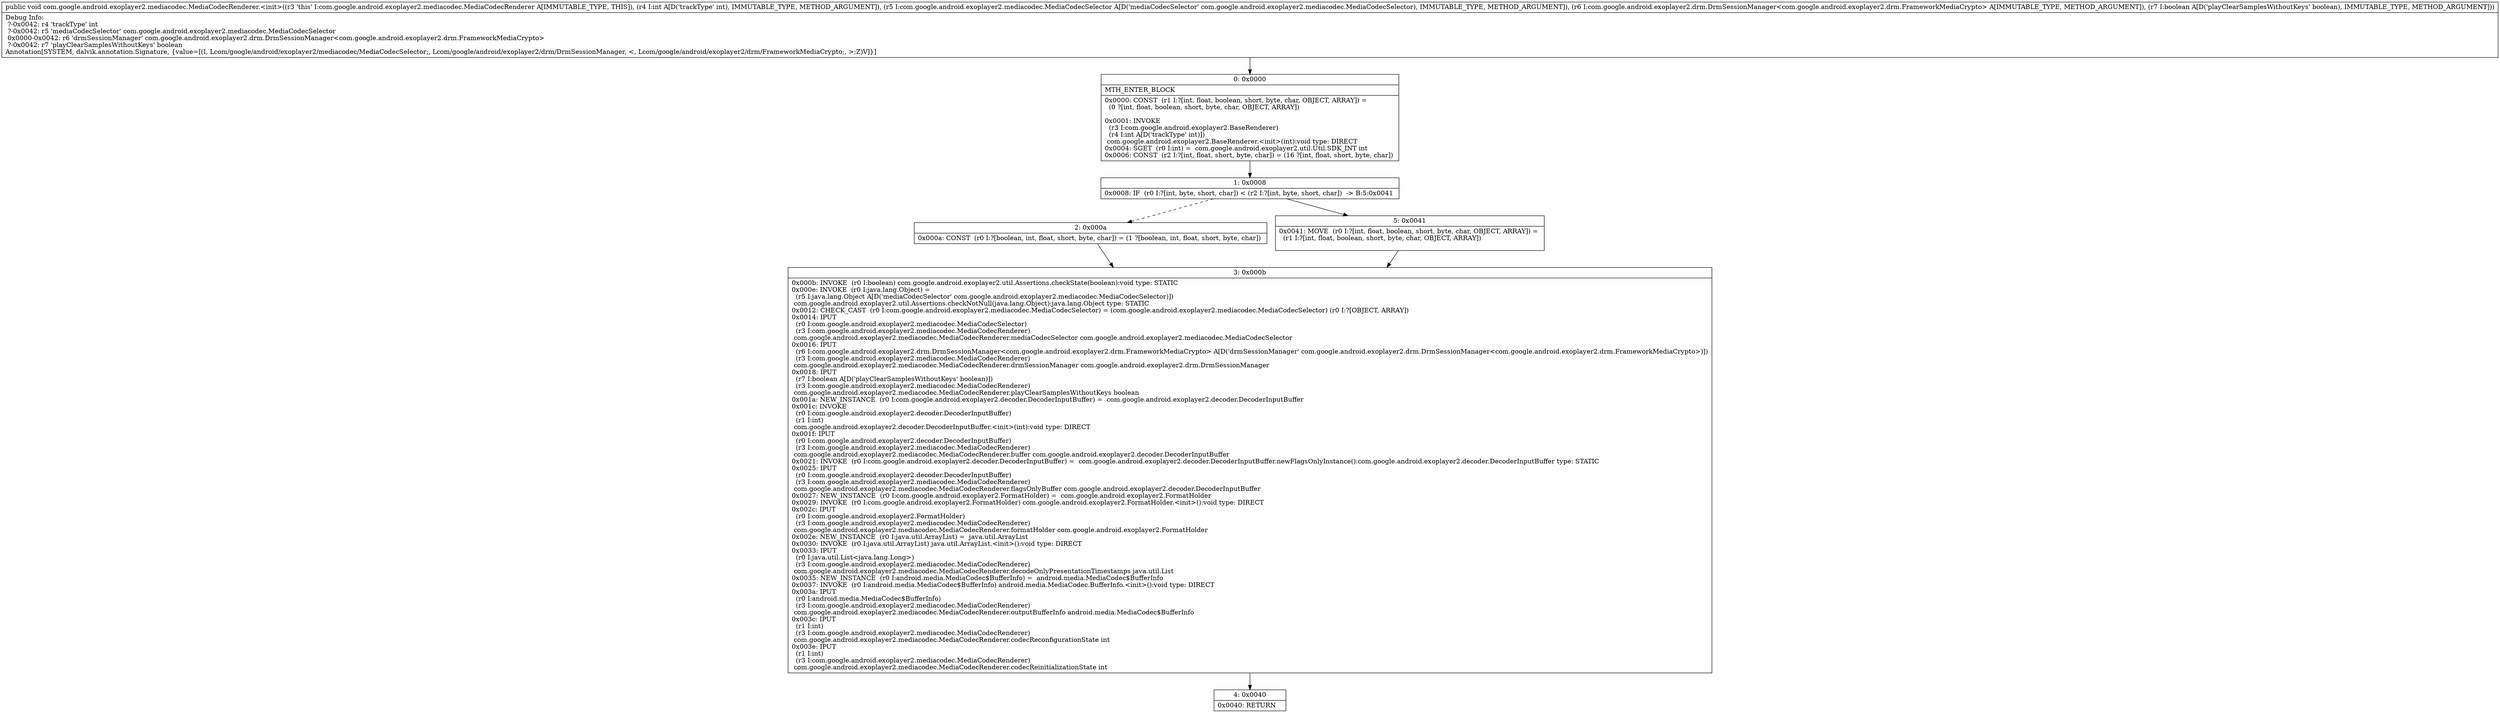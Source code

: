 digraph "CFG forcom.google.android.exoplayer2.mediacodec.MediaCodecRenderer.\<init\>(ILcom\/google\/android\/exoplayer2\/mediacodec\/MediaCodecSelector;Lcom\/google\/android\/exoplayer2\/drm\/DrmSessionManager;Z)V" {
Node_0 [shape=record,label="{0\:\ 0x0000|MTH_ENTER_BLOCK\l|0x0000: CONST  (r1 I:?[int, float, boolean, short, byte, char, OBJECT, ARRAY]) = \l  (0 ?[int, float, boolean, short, byte, char, OBJECT, ARRAY])\l \l0x0001: INVOKE  \l  (r3 I:com.google.android.exoplayer2.BaseRenderer)\l  (r4 I:int A[D('trackType' int)])\l com.google.android.exoplayer2.BaseRenderer.\<init\>(int):void type: DIRECT \l0x0004: SGET  (r0 I:int) =  com.google.android.exoplayer2.util.Util.SDK_INT int \l0x0006: CONST  (r2 I:?[int, float, short, byte, char]) = (16 ?[int, float, short, byte, char]) \l}"];
Node_1 [shape=record,label="{1\:\ 0x0008|0x0008: IF  (r0 I:?[int, byte, short, char]) \< (r2 I:?[int, byte, short, char])  \-\> B:5:0x0041 \l}"];
Node_2 [shape=record,label="{2\:\ 0x000a|0x000a: CONST  (r0 I:?[boolean, int, float, short, byte, char]) = (1 ?[boolean, int, float, short, byte, char]) \l}"];
Node_3 [shape=record,label="{3\:\ 0x000b|0x000b: INVOKE  (r0 I:boolean) com.google.android.exoplayer2.util.Assertions.checkState(boolean):void type: STATIC \l0x000e: INVOKE  (r0 I:java.lang.Object) = \l  (r5 I:java.lang.Object A[D('mediaCodecSelector' com.google.android.exoplayer2.mediacodec.MediaCodecSelector)])\l com.google.android.exoplayer2.util.Assertions.checkNotNull(java.lang.Object):java.lang.Object type: STATIC \l0x0012: CHECK_CAST  (r0 I:com.google.android.exoplayer2.mediacodec.MediaCodecSelector) = (com.google.android.exoplayer2.mediacodec.MediaCodecSelector) (r0 I:?[OBJECT, ARRAY]) \l0x0014: IPUT  \l  (r0 I:com.google.android.exoplayer2.mediacodec.MediaCodecSelector)\l  (r3 I:com.google.android.exoplayer2.mediacodec.MediaCodecRenderer)\l com.google.android.exoplayer2.mediacodec.MediaCodecRenderer.mediaCodecSelector com.google.android.exoplayer2.mediacodec.MediaCodecSelector \l0x0016: IPUT  \l  (r6 I:com.google.android.exoplayer2.drm.DrmSessionManager\<com.google.android.exoplayer2.drm.FrameworkMediaCrypto\> A[D('drmSessionManager' com.google.android.exoplayer2.drm.DrmSessionManager\<com.google.android.exoplayer2.drm.FrameworkMediaCrypto\>)])\l  (r3 I:com.google.android.exoplayer2.mediacodec.MediaCodecRenderer)\l com.google.android.exoplayer2.mediacodec.MediaCodecRenderer.drmSessionManager com.google.android.exoplayer2.drm.DrmSessionManager \l0x0018: IPUT  \l  (r7 I:boolean A[D('playClearSamplesWithoutKeys' boolean)])\l  (r3 I:com.google.android.exoplayer2.mediacodec.MediaCodecRenderer)\l com.google.android.exoplayer2.mediacodec.MediaCodecRenderer.playClearSamplesWithoutKeys boolean \l0x001a: NEW_INSTANCE  (r0 I:com.google.android.exoplayer2.decoder.DecoderInputBuffer) =  com.google.android.exoplayer2.decoder.DecoderInputBuffer \l0x001c: INVOKE  \l  (r0 I:com.google.android.exoplayer2.decoder.DecoderInputBuffer)\l  (r1 I:int)\l com.google.android.exoplayer2.decoder.DecoderInputBuffer.\<init\>(int):void type: DIRECT \l0x001f: IPUT  \l  (r0 I:com.google.android.exoplayer2.decoder.DecoderInputBuffer)\l  (r3 I:com.google.android.exoplayer2.mediacodec.MediaCodecRenderer)\l com.google.android.exoplayer2.mediacodec.MediaCodecRenderer.buffer com.google.android.exoplayer2.decoder.DecoderInputBuffer \l0x0021: INVOKE  (r0 I:com.google.android.exoplayer2.decoder.DecoderInputBuffer) =  com.google.android.exoplayer2.decoder.DecoderInputBuffer.newFlagsOnlyInstance():com.google.android.exoplayer2.decoder.DecoderInputBuffer type: STATIC \l0x0025: IPUT  \l  (r0 I:com.google.android.exoplayer2.decoder.DecoderInputBuffer)\l  (r3 I:com.google.android.exoplayer2.mediacodec.MediaCodecRenderer)\l com.google.android.exoplayer2.mediacodec.MediaCodecRenderer.flagsOnlyBuffer com.google.android.exoplayer2.decoder.DecoderInputBuffer \l0x0027: NEW_INSTANCE  (r0 I:com.google.android.exoplayer2.FormatHolder) =  com.google.android.exoplayer2.FormatHolder \l0x0029: INVOKE  (r0 I:com.google.android.exoplayer2.FormatHolder) com.google.android.exoplayer2.FormatHolder.\<init\>():void type: DIRECT \l0x002c: IPUT  \l  (r0 I:com.google.android.exoplayer2.FormatHolder)\l  (r3 I:com.google.android.exoplayer2.mediacodec.MediaCodecRenderer)\l com.google.android.exoplayer2.mediacodec.MediaCodecRenderer.formatHolder com.google.android.exoplayer2.FormatHolder \l0x002e: NEW_INSTANCE  (r0 I:java.util.ArrayList) =  java.util.ArrayList \l0x0030: INVOKE  (r0 I:java.util.ArrayList) java.util.ArrayList.\<init\>():void type: DIRECT \l0x0033: IPUT  \l  (r0 I:java.util.List\<java.lang.Long\>)\l  (r3 I:com.google.android.exoplayer2.mediacodec.MediaCodecRenderer)\l com.google.android.exoplayer2.mediacodec.MediaCodecRenderer.decodeOnlyPresentationTimestamps java.util.List \l0x0035: NEW_INSTANCE  (r0 I:android.media.MediaCodec$BufferInfo) =  android.media.MediaCodec$BufferInfo \l0x0037: INVOKE  (r0 I:android.media.MediaCodec$BufferInfo) android.media.MediaCodec.BufferInfo.\<init\>():void type: DIRECT \l0x003a: IPUT  \l  (r0 I:android.media.MediaCodec$BufferInfo)\l  (r3 I:com.google.android.exoplayer2.mediacodec.MediaCodecRenderer)\l com.google.android.exoplayer2.mediacodec.MediaCodecRenderer.outputBufferInfo android.media.MediaCodec$BufferInfo \l0x003c: IPUT  \l  (r1 I:int)\l  (r3 I:com.google.android.exoplayer2.mediacodec.MediaCodecRenderer)\l com.google.android.exoplayer2.mediacodec.MediaCodecRenderer.codecReconfigurationState int \l0x003e: IPUT  \l  (r1 I:int)\l  (r3 I:com.google.android.exoplayer2.mediacodec.MediaCodecRenderer)\l com.google.android.exoplayer2.mediacodec.MediaCodecRenderer.codecReinitializationState int \l}"];
Node_4 [shape=record,label="{4\:\ 0x0040|0x0040: RETURN   \l}"];
Node_5 [shape=record,label="{5\:\ 0x0041|0x0041: MOVE  (r0 I:?[int, float, boolean, short, byte, char, OBJECT, ARRAY]) = \l  (r1 I:?[int, float, boolean, short, byte, char, OBJECT, ARRAY])\l \l}"];
MethodNode[shape=record,label="{public void com.google.android.exoplayer2.mediacodec.MediaCodecRenderer.\<init\>((r3 'this' I:com.google.android.exoplayer2.mediacodec.MediaCodecRenderer A[IMMUTABLE_TYPE, THIS]), (r4 I:int A[D('trackType' int), IMMUTABLE_TYPE, METHOD_ARGUMENT]), (r5 I:com.google.android.exoplayer2.mediacodec.MediaCodecSelector A[D('mediaCodecSelector' com.google.android.exoplayer2.mediacodec.MediaCodecSelector), IMMUTABLE_TYPE, METHOD_ARGUMENT]), (r6 I:com.google.android.exoplayer2.drm.DrmSessionManager\<com.google.android.exoplayer2.drm.FrameworkMediaCrypto\> A[IMMUTABLE_TYPE, METHOD_ARGUMENT]), (r7 I:boolean A[D('playClearSamplesWithoutKeys' boolean), IMMUTABLE_TYPE, METHOD_ARGUMENT]))  | Debug Info:\l  ?\-0x0042: r4 'trackType' int\l  ?\-0x0042: r5 'mediaCodecSelector' com.google.android.exoplayer2.mediacodec.MediaCodecSelector\l  0x0000\-0x0042: r6 'drmSessionManager' com.google.android.exoplayer2.drm.DrmSessionManager\<com.google.android.exoplayer2.drm.FrameworkMediaCrypto\>\l  ?\-0x0042: r7 'playClearSamplesWithoutKeys' boolean\lAnnotation[SYSTEM, dalvik.annotation.Signature, \{value=[(I, Lcom\/google\/android\/exoplayer2\/mediacodec\/MediaCodecSelector;, Lcom\/google\/android\/exoplayer2\/drm\/DrmSessionManager, \<, Lcom\/google\/android\/exoplayer2\/drm\/FrameworkMediaCrypto;, \>;Z)V]\}]\l}"];
MethodNode -> Node_0;
Node_0 -> Node_1;
Node_1 -> Node_2[style=dashed];
Node_1 -> Node_5;
Node_2 -> Node_3;
Node_3 -> Node_4;
Node_5 -> Node_3;
}

